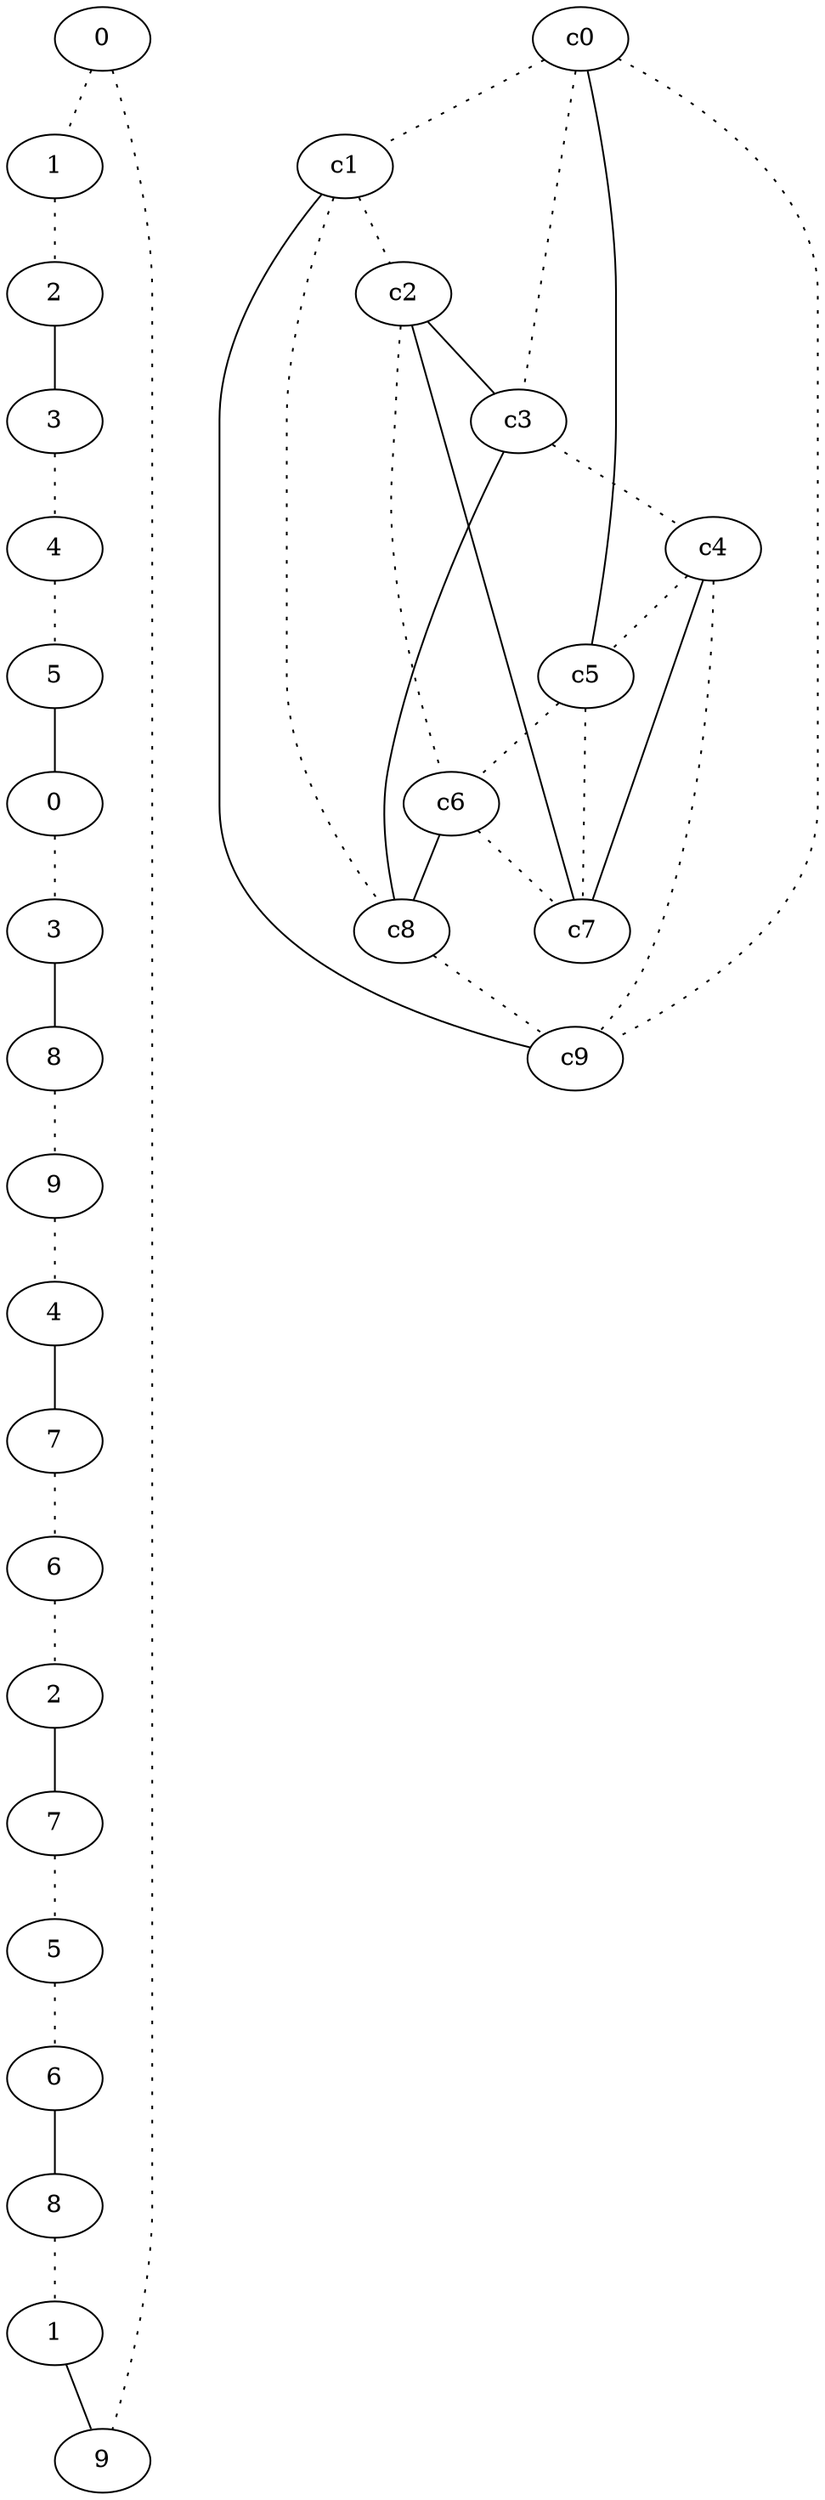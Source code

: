 graph {
a0[label=0];
a1[label=1];
a2[label=2];
a3[label=3];
a4[label=4];
a5[label=5];
a6[label=0];
a7[label=3];
a8[label=8];
a9[label=9];
a10[label=4];
a11[label=7];
a12[label=6];
a13[label=2];
a14[label=7];
a15[label=5];
a16[label=6];
a17[label=8];
a18[label=1];
a19[label=9];
a0 -- a1 [style=dotted];
a0 -- a19 [style=dotted];
a1 -- a2 [style=dotted];
a2 -- a3;
a3 -- a4 [style=dotted];
a4 -- a5 [style=dotted];
a5 -- a6;
a6 -- a7 [style=dotted];
a7 -- a8;
a8 -- a9 [style=dotted];
a9 -- a10 [style=dotted];
a10 -- a11;
a11 -- a12 [style=dotted];
a12 -- a13 [style=dotted];
a13 -- a14;
a14 -- a15 [style=dotted];
a15 -- a16 [style=dotted];
a16 -- a17;
a17 -- a18 [style=dotted];
a18 -- a19;
c0 -- c1 [style=dotted];
c0 -- c3 [style=dotted];
c0 -- c5;
c0 -- c9 [style=dotted];
c1 -- c2 [style=dotted];
c1 -- c8 [style=dotted];
c1 -- c9;
c2 -- c3;
c2 -- c6 [style=dotted];
c2 -- c7;
c3 -- c4 [style=dotted];
c3 -- c8;
c4 -- c5 [style=dotted];
c4 -- c7;
c4 -- c9 [style=dotted];
c5 -- c6 [style=dotted];
c5 -- c7 [style=dotted];
c6 -- c7 [style=dotted];
c6 -- c8;
c8 -- c9 [style=dotted];
}
